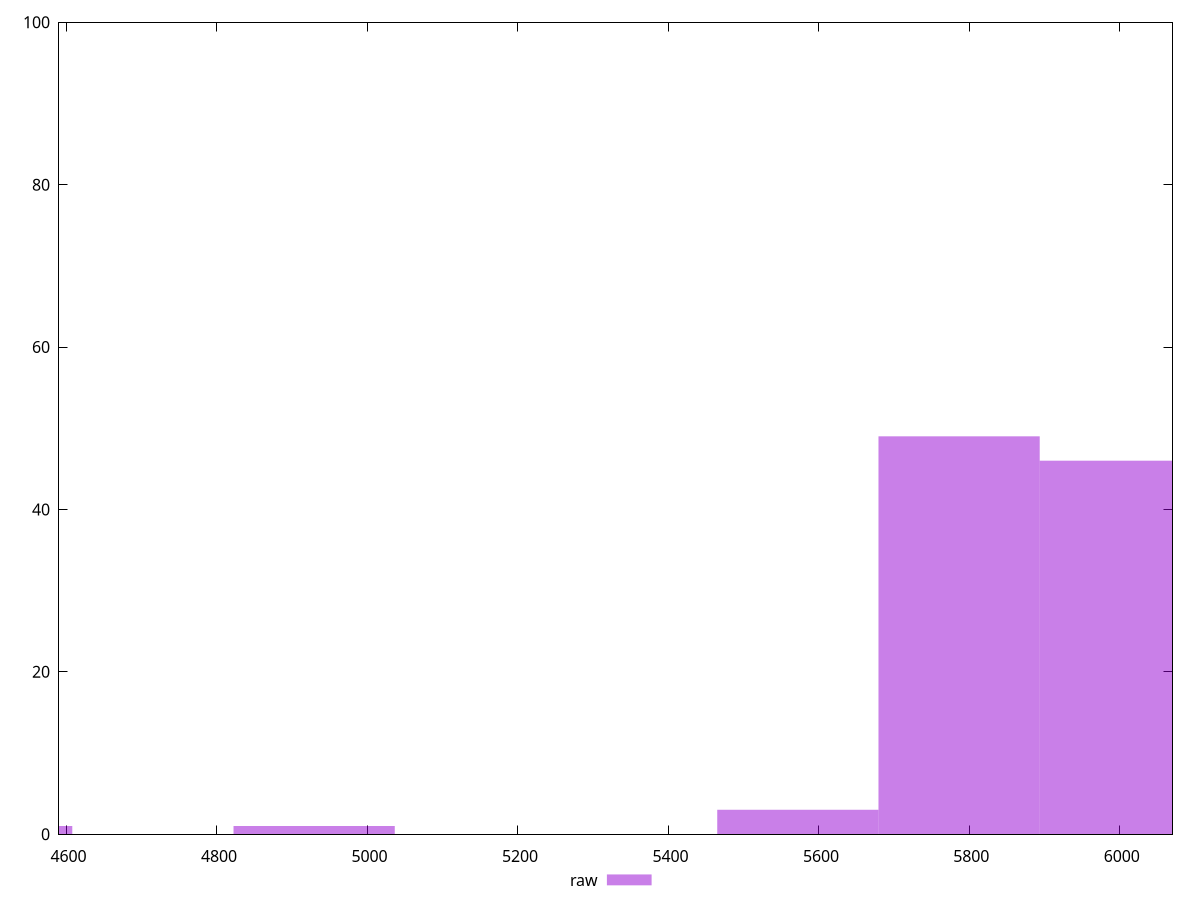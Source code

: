 reset

$raw <<EOF
5572.047405906497 3
4500.499827847556 1
5786.356921518285 49
6000.666437130074 46
4929.118859071132 1
EOF

set key outside below
set boxwidth 214.30951561178836
set xrange [4590:6070]
set yrange [0:100]
set trange [0:100]
set style fill transparent solid 0.5 noborder
set terminal svg size 640, 490 enhanced background rgb 'white'
set output "report_00019_2021-02-10T18-14-37.922Z//unused-javascript/samples/pages/raw/histogram.svg"

plot $raw title "raw" with boxes

reset

